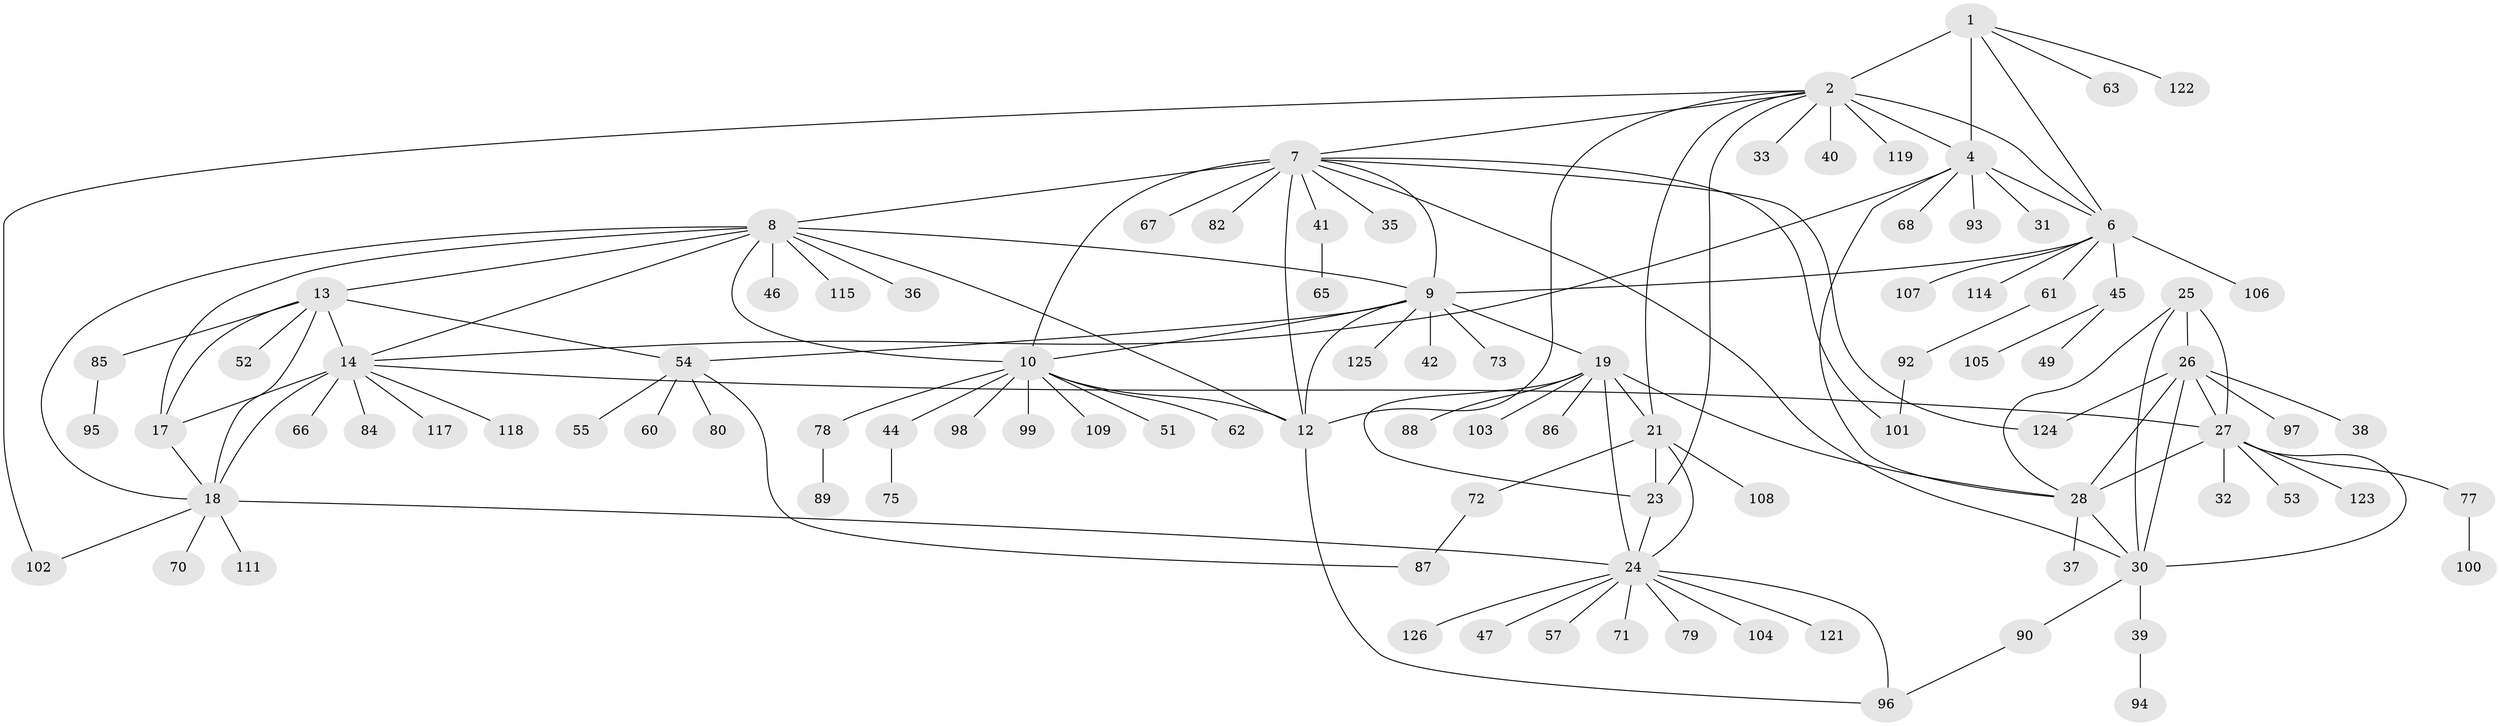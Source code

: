 // Generated by graph-tools (version 1.1) at 2025/24/03/03/25 07:24:11]
// undirected, 99 vertices, 138 edges
graph export_dot {
graph [start="1"]
  node [color=gray90,style=filled];
  1 [super="+3"];
  2 [super="+34"];
  4 [super="+5"];
  6 [super="+91"];
  7 [super="+11"];
  8 [super="+16"];
  9 [super="+76"];
  10 [super="+43"];
  12 [super="+50"];
  13 [super="+56"];
  14 [super="+15"];
  17;
  18 [super="+59"];
  19 [super="+20"];
  21 [super="+22"];
  23 [super="+64"];
  24 [super="+48"];
  25 [super="+120"];
  26 [super="+29"];
  27 [super="+58"];
  28 [super="+83"];
  30;
  31;
  32;
  33;
  35;
  36;
  37;
  38;
  39;
  40;
  41 [super="+116"];
  42;
  44;
  45 [super="+74"];
  46;
  47;
  49;
  51;
  52;
  53;
  54 [super="+69"];
  55;
  57;
  60;
  61;
  62;
  63;
  65;
  66;
  67;
  68;
  70;
  71;
  72;
  73;
  75;
  77 [super="+81"];
  78;
  79;
  80;
  82;
  84 [super="+112"];
  85;
  86;
  87;
  88;
  89;
  90;
  92;
  93;
  94;
  95;
  96 [super="+110"];
  97;
  98;
  99;
  100;
  101;
  102;
  103;
  104;
  105;
  106;
  107;
  108;
  109 [super="+113"];
  111;
  114;
  115;
  117;
  118;
  119;
  121;
  122;
  123;
  124;
  125;
  126;
  1 -- 2 [weight=2];
  1 -- 4 [weight=4];
  1 -- 6 [weight=2];
  1 -- 63;
  1 -- 122;
  2 -- 4 [weight=2];
  2 -- 6;
  2 -- 7;
  2 -- 33;
  2 -- 40;
  2 -- 102;
  2 -- 119;
  2 -- 12;
  2 -- 23;
  2 -- 21;
  4 -- 6 [weight=2];
  4 -- 28;
  4 -- 68;
  4 -- 93;
  4 -- 31;
  4 -- 14;
  6 -- 45;
  6 -- 61;
  6 -- 106;
  6 -- 107;
  6 -- 114;
  6 -- 9;
  7 -- 8 [weight=2];
  7 -- 9 [weight=2];
  7 -- 10 [weight=2];
  7 -- 12 [weight=2];
  7 -- 35;
  7 -- 41;
  7 -- 101;
  7 -- 124;
  7 -- 67;
  7 -- 82;
  7 -- 30;
  8 -- 9;
  8 -- 10;
  8 -- 12;
  8 -- 36;
  8 -- 17;
  8 -- 18;
  8 -- 115;
  8 -- 46;
  8 -- 13;
  8 -- 14 [weight=2];
  9 -- 10;
  9 -- 12;
  9 -- 19;
  9 -- 42;
  9 -- 54;
  9 -- 73;
  9 -- 125;
  10 -- 12;
  10 -- 44;
  10 -- 51;
  10 -- 62;
  10 -- 78;
  10 -- 98;
  10 -- 99;
  10 -- 109;
  12 -- 96;
  13 -- 14 [weight=2];
  13 -- 17;
  13 -- 18;
  13 -- 52;
  13 -- 54;
  13 -- 85;
  14 -- 17 [weight=2];
  14 -- 18 [weight=2];
  14 -- 117;
  14 -- 118;
  14 -- 66;
  14 -- 84;
  14 -- 27;
  17 -- 18;
  18 -- 24;
  18 -- 70;
  18 -- 102;
  18 -- 111;
  19 -- 21 [weight=4];
  19 -- 23 [weight=2];
  19 -- 24 [weight=2];
  19 -- 28;
  19 -- 88;
  19 -- 86;
  19 -- 103;
  21 -- 23 [weight=2];
  21 -- 24 [weight=2];
  21 -- 108;
  21 -- 72;
  23 -- 24;
  24 -- 47;
  24 -- 79;
  24 -- 96;
  24 -- 104;
  24 -- 121;
  24 -- 126;
  24 -- 57;
  24 -- 71;
  25 -- 26 [weight=2];
  25 -- 27;
  25 -- 28;
  25 -- 30;
  26 -- 27 [weight=2];
  26 -- 28 [weight=2];
  26 -- 30 [weight=2];
  26 -- 124;
  26 -- 97;
  26 -- 38;
  27 -- 28;
  27 -- 30;
  27 -- 32;
  27 -- 53;
  27 -- 77;
  27 -- 123;
  28 -- 30;
  28 -- 37;
  30 -- 39;
  30 -- 90;
  39 -- 94;
  41 -- 65;
  44 -- 75;
  45 -- 49;
  45 -- 105;
  54 -- 55;
  54 -- 60;
  54 -- 87;
  54 -- 80;
  61 -- 92;
  72 -- 87;
  77 -- 100;
  78 -- 89;
  85 -- 95;
  90 -- 96;
  92 -- 101;
}
